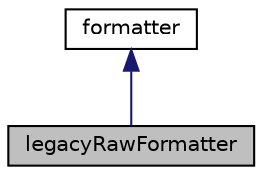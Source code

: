 digraph "legacyRawFormatter"
{
  bgcolor="transparent";
  edge [fontname="Helvetica",fontsize="10",labelfontname="Helvetica",labelfontsize="10"];
  node [fontname="Helvetica",fontsize="10",shape=record];
  Node1 [label="legacyRawFormatter",height=0.2,width=0.4,color="black", fillcolor="grey75", style="filled" fontcolor="black"];
  Node2 -> Node1 [dir="back",color="midnightblue",fontsize="10",style="solid",fontname="Helvetica"];
  Node2 [label="formatter",height=0.2,width=0.4,color="black",URL="$classFoam_1_1vtk_1_1formatter.html",tooltip="Abstract class for a VTK output stream formatter. "];
}

